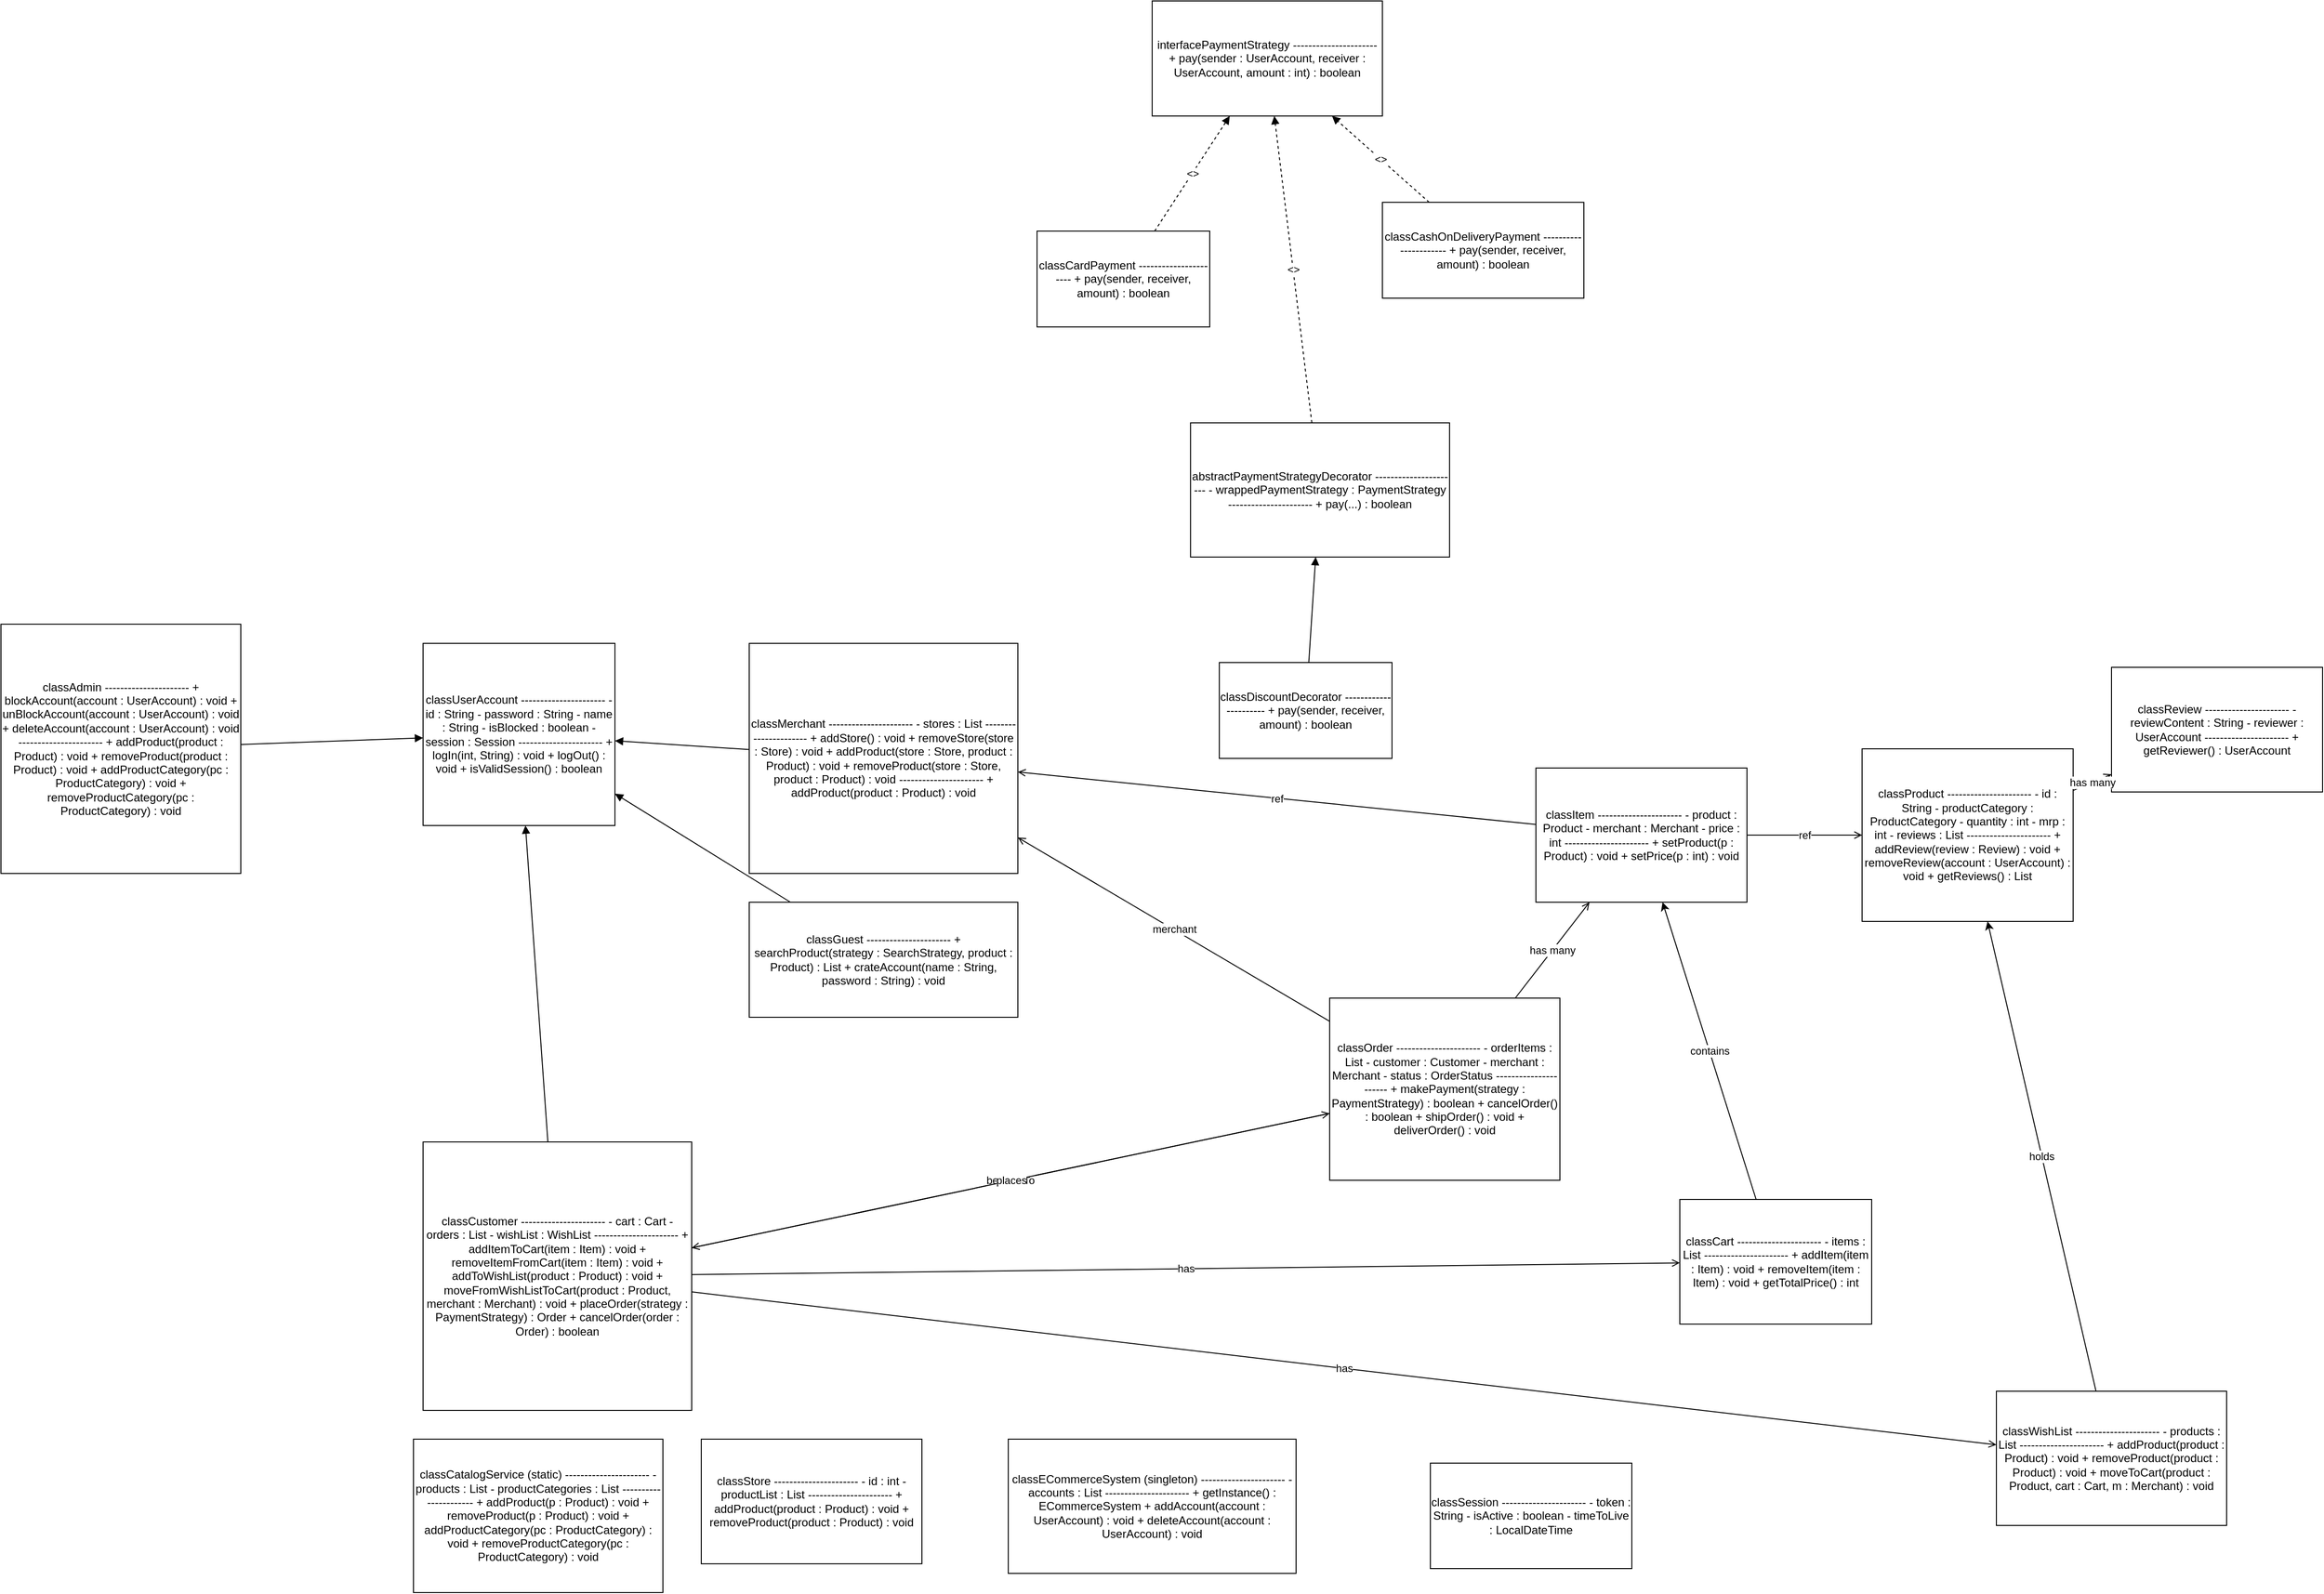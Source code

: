 <mxfile version="22.1.22" type="embed">
  <diagram id="EcommerceClassDiagram" name="EcommerceClassDiagram">
    <mxGraphModel dx="2042" dy="1390" grid="1" gridSize="10" guides="1" tooltips="1" connect="1" arrows="1" fold="1" page="1" pageScale="1" pageWidth="1200" pageHeight="800" math="0" shadow="0">
      <root>
        <mxCell id="0" />
        <mxCell id="1" parent="0" />
        <mxCell id="UA" value="&lt;style&gt;whiteSpace=wrap;html=1;&lt;/style&gt;&lt;umlClass&gt;&lt;umlClassifierType&gt;class&lt;/umlClassifierType&gt;&lt;umlClassifierName&gt;UserAccount&lt;/umlClassifierName&gt; ---------------------- - id : String - password : String - name : String - isBlocked : boolean - session : Session ---------------------- + logIn(int, String) : void + logOut() : void + isValidSession() : boolean&lt;/umlClass&gt;" style="shape=umlClass;whiteSpace=wrap;html=1;" parent="1" vertex="1">
          <mxGeometry x="90" y="40" width="200" height="190" as="geometry" />
        </mxCell>
        <mxCell id="ADM" value="&lt;style&gt;whiteSpace=wrap;html=1;&lt;/style&gt;&lt;umlClass&gt;&lt;umlClassifierType&gt;class&lt;/umlClassifierType&gt;&lt;umlClassifierName&gt;Admin&lt;/umlClassifierName&gt; ---------------------- + blockAccount(account : UserAccount) : void + unBlockAccount(account : UserAccount) : void + deleteAccount(account : UserAccount) : void ---------------------- + addProduct(product : Product) : void + removeProduct(product : Product) : void + addProductCategory(pc : ProductCategory) : void + removeProductCategory(pc : ProductCategory) : void&lt;/umlClass&gt;" style="shape=umlClass;whiteSpace=wrap;html=1;" parent="1" vertex="1">
          <mxGeometry x="-350" y="20" width="250" height="260" as="geometry" />
        </mxCell>
        <mxCell id="CUST" value="&lt;style&gt;whiteSpace=wrap;html=1;&lt;/style&gt;&lt;umlClass&gt;&lt;umlClassifierType&gt;class&lt;/umlClassifierType&gt;&lt;umlClassifierName&gt;Customer&lt;/umlClassifierName&gt; ---------------------- - cart : Cart - orders : List&lt;Order&gt; - wishList : WishList ---------------------- + addItemToCart(item : Item) : void + removeItemFromCart(item : Item) : void + addToWishList(product : Product) : void + moveFromWishListToCart(product : Product, merchant : Merchant) : void + placeOrder(strategy : PaymentStrategy) : Order + cancelOrder(order : Order) : boolean&lt;/umlClass&gt;" style="shape=umlClass;whiteSpace=wrap;html=1;" parent="1" vertex="1">
          <mxGeometry x="90" y="560" width="280" height="280" as="geometry" />
        </mxCell>
        <mxCell id="MERC" value="&lt;style&gt;whiteSpace=wrap;html=1;&lt;/style&gt;&lt;umlClass&gt;&lt;umlClassifierType&gt;class&lt;/umlClassifierType&gt;&lt;umlClassifierName&gt;Merchant&lt;/umlClassifierName&gt; ---------------------- - stores : List&lt;Store&gt; ---------------------- + addStore() : void + removeStore(store : Store) : void + addProduct(store : Store, product : Product) : void + removeProduct(store : Store, product : Product) : void ---------------------- + addProduct(product : Product) : void&lt;/umlClass&gt;" style="shape=umlClass;whiteSpace=wrap;html=1;" parent="1" vertex="1">
          <mxGeometry x="430" y="40" width="280" height="240" as="geometry" />
        </mxCell>
        <mxCell id="GST" value="&lt;style&gt;whiteSpace=wrap;html=1;&lt;/style&gt;&lt;umlClass&gt;&lt;umlClassifierType&gt;class&lt;/umlClassifierType&gt;&lt;umlClassifierName&gt;Guest&lt;/umlClassifierName&gt; ---------------------- + searchProduct(strategy : SearchStrategy, product : Product) : List&lt;Item&gt; + crateAccount(name : String, password : String) : void&lt;/umlClass&gt;" style="shape=umlClass;whiteSpace=wrap;html=1;" parent="1" vertex="1">
          <mxGeometry x="430" y="310" width="280" height="120" as="geometry" />
        </mxCell>
        <mxCell id="PS" value="&lt;style&gt;whiteSpace=wrap;html=1;&lt;/style&gt;&lt;umlClass&gt;&lt;umlClassifierType&gt;interface&lt;/umlClassifierType&gt;&lt;umlClassifierName&gt;PaymentStrategy&lt;/umlClassifierName&gt; ---------------------- + pay(sender : UserAccount, receiver : UserAccount, amount : int) : boolean&lt;/umlClass&gt;" style="shape=umlClass;whiteSpace=wrap;html=1;strokeDasharray=6 3;" parent="1" vertex="1">
          <mxGeometry x="850" y="-630" width="240" height="120" as="geometry" />
        </mxCell>
        <mxCell id="PSD" value="&lt;style&gt;whiteSpace=wrap;html=1;&lt;/style&gt;&lt;umlClass&gt;&lt;umlClassifierType&gt;abstract&lt;/umlClassifierType&gt;&lt;umlClassifierName&gt;PaymentStrategyDecorator&lt;/umlClassifierName&gt; ---------------------- - wrappedPaymentStrategy : PaymentStrategy ---------------------- + pay(...) : boolean&lt;/umlClass&gt;" style="shape=umlClass;whiteSpace=wrap;html=1;" parent="1" vertex="1">
          <mxGeometry x="890" y="-190" width="270" height="140" as="geometry" />
        </mxCell>
        <mxCell id="DD" value="&lt;style&gt;whiteSpace=wrap;html=1;&lt;/style&gt;&lt;umlClass&gt;&lt;umlClassifierType&gt;class&lt;/umlClassifierType&gt;&lt;umlClassifierName&gt;DiscountDecorator&lt;/umlClassifierName&gt; ---------------------- + pay(sender, receiver, amount) : boolean&lt;/umlClass&gt;" style="shape=umlClass;whiteSpace=wrap;html=1;" parent="1" vertex="1">
          <mxGeometry x="920" y="60" width="180" height="100" as="geometry" />
        </mxCell>
        <mxCell id="CP" value="&lt;style&gt;whiteSpace=wrap;html=1;&lt;/style&gt;&lt;umlClass&gt;&lt;umlClassifierType&gt;class&lt;/umlClassifierType&gt;&lt;umlClassifierName&gt;CardPayment&lt;/umlClassifierName&gt; ---------------------- + pay(sender, receiver, amount) : boolean&lt;/umlClass&gt;" style="shape=umlClass;whiteSpace=wrap;html=1;" parent="1" vertex="1">
          <mxGeometry x="730" y="-390" width="180" height="100" as="geometry" />
        </mxCell>
        <mxCell id="COD" value="&lt;style&gt;whiteSpace=wrap;html=1;&lt;/style&gt;&lt;umlClass&gt;&lt;umlClassifierType&gt;class&lt;/umlClassifierType&gt;&lt;umlClassifierName&gt;CashOnDeliveryPayment&lt;/umlClassifierName&gt; ---------------------- + pay(sender, receiver, amount) : boolean&lt;/umlClass&gt;" style="shape=umlClass;whiteSpace=wrap;html=1;" parent="1" vertex="1">
          <mxGeometry x="1090" y="-420" width="210" height="100" as="geometry" />
        </mxCell>
        <mxCell id="PRD" value="&lt;style&gt;whiteSpace=wrap;html=1;&lt;/style&gt;&lt;umlClass&gt;&lt;umlClassifierType&gt;class&lt;/umlClassifierType&gt;&lt;umlClassifierName&gt;Product&lt;/umlClassifierName&gt; ---------------------- - id : String - productCategory : ProductCategory - quantity : int - mrp : int - reviews : List&lt;Review&gt; ---------------------- + addReview(review : Review) : void + removeReview(account : UserAccount) : void + getReviews() : List&lt;Review&gt;&lt;/umlClass&gt;" style="shape=umlClass;whiteSpace=wrap;html=1;" parent="1" vertex="1">
          <mxGeometry x="1590" y="150" width="220" height="180" as="geometry" />
        </mxCell>
        <mxCell id="ITM" value="&lt;style&gt;whiteSpace=wrap;html=1;&lt;/style&gt;&lt;umlClass&gt;&lt;umlClassifierType&gt;class&lt;/umlClassifierType&gt;&lt;umlClassifierName&gt;Item&lt;/umlClassifierName&gt; ---------------------- - product : Product - merchant : Merchant - price : int ---------------------- + setProduct(p : Product) : void + setPrice(p : int) : void&lt;/umlClass&gt;" style="shape=umlClass;whiteSpace=wrap;html=1;" parent="1" vertex="1">
          <mxGeometry x="1250" y="170" width="220" height="140" as="geometry" />
        </mxCell>
        <mxCell id="ORD" value="&lt;style&gt;whiteSpace=wrap;html=1;&lt;/style&gt;&lt;umlClass&gt;&lt;umlClassifierType&gt;class&lt;/umlClassifierType&gt;&lt;umlClassifierName&gt;Order&lt;/umlClassifierName&gt; ---------------------- - orderItems : List&lt;Item&gt; - customer : Customer - merchant : Merchant - status : OrderStatus ---------------------- + makePayment(strategy : PaymentStrategy) : boolean + cancelOrder() : boolean + shipOrder() : void + deliverOrder() : void&lt;/umlClass&gt;" style="shape=umlClass;whiteSpace=wrap;html=1;" parent="1" vertex="1">
          <mxGeometry x="1035" y="410" width="240" height="190" as="geometry" />
        </mxCell>
        <mxCell id="CRT" value="&lt;style&gt;whiteSpace=wrap;html=1;&lt;/style&gt;&lt;umlClass&gt;&lt;umlClassifierType&gt;class&lt;/umlClassifierType&gt;&lt;umlClassifierName&gt;Cart&lt;/umlClassifierName&gt; ---------------------- - items : List&lt;Item&gt; ---------------------- + addItem(item : Item) : void + removeItem(item : Item) : void + getTotalPrice() : int&lt;/umlClass&gt;" style="shape=umlClass;whiteSpace=wrap;html=1;" parent="1" vertex="1">
          <mxGeometry x="1400" y="620" width="200" height="130" as="geometry" />
        </mxCell>
        <mxCell id="WIS" value="&lt;style&gt;whiteSpace=wrap;html=1;&lt;/style&gt;&lt;umlClass&gt;&lt;umlClassifierType&gt;class&lt;/umlClassifierType&gt;&lt;umlClassifierName&gt;WishList&lt;/umlClassifierName&gt; ---------------------- - products : List&lt;Product&gt; ---------------------- + addProduct(product : Product) : void + removeProduct(product : Product) : void + moveToCart(product : Product, cart : Cart, m : Merchant) : void&lt;/umlClass&gt;" style="shape=umlClass;whiteSpace=wrap;html=1;" parent="1" vertex="1">
          <mxGeometry x="1730" y="820" width="240" height="140" as="geometry" />
        </mxCell>
        <mxCell id="CTS" value="&lt;style&gt;whiteSpace=wrap;html=1;&lt;/style&gt;&lt;umlClass&gt;&lt;umlClassifierType&gt;class&lt;/umlClassifierType&gt;&lt;umlClassifierName&gt;CatalogService (static)&lt;/umlClassifierName&gt; ---------------------- - products : List&lt;Product&gt; - productCategories : List&lt;ProductCategory&gt; ---------------------- + addProduct(p : Product) : void + removeProduct(p : Product) : void + addProductCategory(pc : ProductCategory) : void + removeProductCategory(pc : ProductCategory) : void&lt;/umlClass&gt;" style="shape=umlClass;whiteSpace=wrap;html=1;" parent="1" vertex="1">
          <mxGeometry x="80" y="870" width="260" height="160" as="geometry" />
        </mxCell>
        <mxCell id="STR" value="&lt;style&gt;whiteSpace=wrap;html=1;&lt;/style&gt;&lt;umlClass&gt;&lt;umlClassifierType&gt;class&lt;/umlClassifierType&gt;&lt;umlClassifierName&gt;Store&lt;/umlClassifierName&gt; ---------------------- - id : int - productList : List&lt;Product&gt; ---------------------- + addProduct(product : Product) : void + removeProduct(product : Product) : void&lt;/umlClass&gt;" style="shape=umlClass;whiteSpace=wrap;html=1;" parent="1" vertex="1">
          <mxGeometry x="380" y="870" width="230" height="130" as="geometry" />
        </mxCell>
        <mxCell id="ECS" value="&lt;style&gt;whiteSpace=wrap;html=1;&lt;/style&gt;&lt;umlClass&gt;&lt;umlClassifierType&gt;class&lt;/umlClassifierType&gt;&lt;umlClassifierName&gt;ECommerceSystem (singleton)&lt;/umlClassifierName&gt; ---------------------- - accounts : List&lt;UserAccount&gt; ---------------------- + getInstance() : ECommerceSystem + addAccount(account : UserAccount) : void + deleteAccount(account : UserAccount) : void&lt;/umlClass&gt;" style="shape=umlClass;whiteSpace=wrap;html=1;" parent="1" vertex="1">
          <mxGeometry x="700" y="870" width="300" height="140" as="geometry" />
        </mxCell>
        <mxCell id="SES" value="&lt;style&gt;whiteSpace=wrap;html=1;&lt;/style&gt;&lt;umlClass&gt;&lt;umlClassifierType&gt;class&lt;/umlClassifierType&gt;&lt;umlClassifierName&gt;Session&lt;/umlClassifierName&gt; ---------------------- - token : String - isActive : boolean - timeToLive : LocalDateTime&lt;/umlClass&gt;" style="shape=umlClass;whiteSpace=wrap;html=1;" parent="1" vertex="1">
          <mxGeometry x="1140" y="895" width="210" height="110" as="geometry" />
        </mxCell>
        <mxCell id="REV" value="&lt;style&gt;whiteSpace=wrap;html=1;&lt;/style&gt;&lt;umlClass&gt;&lt;umlClassifierType&gt;class&lt;/umlClassifierType&gt;&lt;umlClassifierName&gt;Review&lt;/umlClassifierName&gt; ---------------------- - reviewContent : String - reviewer : UserAccount ---------------------- + getReviewer() : UserAccount&lt;/umlClass&gt;" style="shape=umlClass;whiteSpace=wrap;html=1;" parent="1" vertex="1">
          <mxGeometry x="1850" y="65" width="220" height="130" as="geometry" />
        </mxCell>
        <mxCell id="edgeAdm" value="" style="endArrow=block;html=1;strokeWidth=1;" parent="1" source="ADM" target="UA" edge="1">
          <mxGeometry relative="1" as="geometry" />
        </mxCell>
        <mxCell id="edgeCust" value="" style="endArrow=block;html=1;strokeWidth=1;" parent="1" source="CUST" target="UA" edge="1">
          <mxGeometry relative="1" as="geometry" />
        </mxCell>
        <mxCell id="edgeMerc" value="" style="endArrow=block;html=1;strokeWidth=1;" parent="1" source="MERC" target="UA" edge="1">
          <mxGeometry relative="1" as="geometry" />
        </mxCell>
        <mxCell id="edgeGuest" value="" style="endArrow=block;html=1;strokeWidth=1;" parent="1" source="GST" target="UA" edge="1">
          <mxGeometry relative="1" as="geometry" />
        </mxCell>
        <mxCell id="edgePSD" value="&lt;&lt;implements&gt;&gt;" style="endArrow=block;dashed=1;html=1;fontColor=#000000;strokeWidth=1;" parent="1" source="PSD" target="PS" edge="1">
          <mxGeometry relative="1" as="geometry" />
        </mxCell>
        <mxCell id="edgeDD" value="" style="endArrow=block;html=1;strokeWidth=1;" parent="1" source="DD" target="PSD" edge="1">
          <mxGeometry relative="1" as="geometry" />
        </mxCell>
        <mxCell id="edgeCP" value="&lt;&lt;implements&gt;&gt;" style="endArrow=block;dashed=1;html=1;fontColor=#000000;strokeWidth=1;" parent="1" source="CP" target="PS" edge="1">
          <mxGeometry relative="1" as="geometry" />
        </mxCell>
        <mxCell id="edgeCOD" value="&lt;&lt;implements&gt;&gt;" style="endArrow=block;dashed=1;html=1;fontColor=#000000;strokeWidth=1;" parent="1" source="COD" target="PS" edge="1">
          <mxGeometry relative="1" as="geometry" />
        </mxCell>
        <mxCell id="edgeCartItem" value="contains" style="endArrow=classic;html=1;strokeWidth=1;" parent="1" source="CRT" target="ITM" edge="1">
          <mxGeometry relative="1" as="geometry" />
        </mxCell>
        <mxCell id="edgeWishList" value="holds" style="endArrow=classic;html=1;strokeWidth=1;" parent="1" source="WIS" target="PRD" edge="1">
          <mxGeometry relative="1" as="geometry" />
        </mxCell>
        <mxCell id="edgeItemProd" value="ref" style="endArrow=open;html=1;strokeWidth=1;" parent="1" source="ITM" target="PRD" edge="1">
          <mxGeometry relative="1" as="geometry" />
        </mxCell>
        <mxCell id="edgeItemMerc" value="ref" style="endArrow=open;html=1;strokeWidth=1;" parent="1" source="ITM" target="MERC" edge="1">
          <mxGeometry relative="1" as="geometry" />
        </mxCell>
        <mxCell id="edgeOrderCust" value="belongsTo" style="endArrow=open;html=1;strokeWidth=1;" parent="1" source="ORD" target="CUST" edge="1">
          <mxGeometry relative="1" as="geometry" />
        </mxCell>
        <mxCell id="edgeOrderItem" value="has many" style="endArrow=open;html=1;strokeWidth=1;" parent="1" source="ORD" target="ITM" edge="1">
          <mxGeometry relative="1" as="geometry" />
        </mxCell>
        <mxCell id="edgeOrderMerc" value="merchant" style="endArrow=open;html=1;strokeWidth=1;" parent="1" source="ORD" target="MERC" edge="1">
          <mxGeometry relative="1" as="geometry" />
        </mxCell>
        <mxCell id="edgeCustCart" value="has" style="endArrow=open;html=1;strokeWidth=1;" parent="1" source="CUST" target="CRT" edge="1">
          <mxGeometry relative="1" as="geometry" />
        </mxCell>
        <mxCell id="edgeCustWishList" value="has" style="endArrow=open;html=1;strokeWidth=1;" parent="1" source="CUST" target="WIS" edge="1">
          <mxGeometry relative="1" as="geometry" />
        </mxCell>
        <mxCell id="edgeCustOrder" value="places" style="endArrow=open;html=1;strokeWidth=1;" parent="1" source="CUST" target="ORD" edge="1">
          <mxGeometry relative="1" as="geometry" />
        </mxCell>
        <mxCell id="edgeProdReview" value="has many" style="endArrow=open;html=1;strokeWidth=1;" parent="1" source="PRD" target="REV" edge="1">
          <mxGeometry relative="1" as="geometry" />
        </mxCell>
      </root>
    </mxGraphModel>
  </diagram>
</mxfile>

